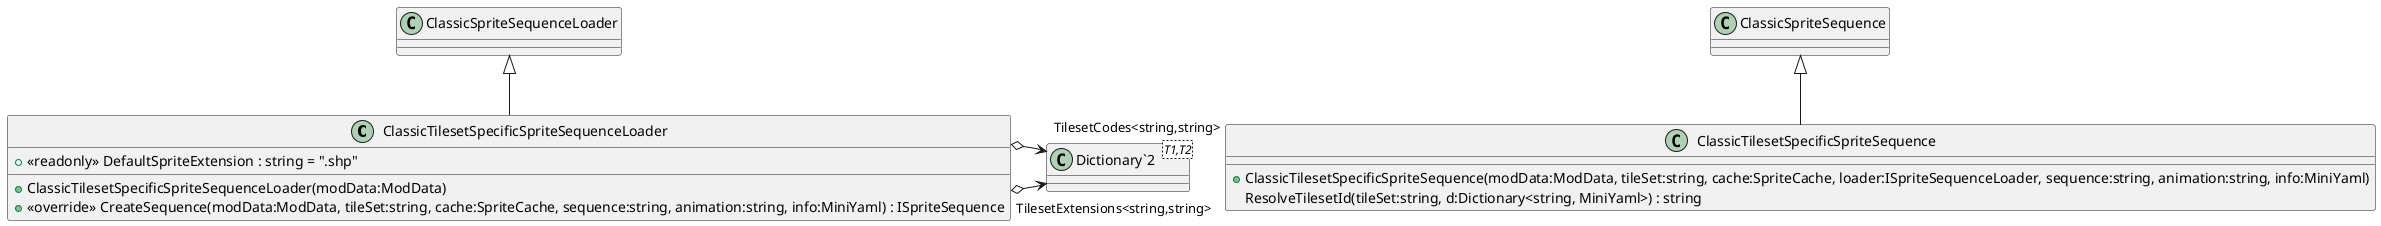 @startuml
class ClassicTilesetSpecificSpriteSequenceLoader {
    + <<readonly>> DefaultSpriteExtension : string = ".shp"
    + ClassicTilesetSpecificSpriteSequenceLoader(modData:ModData)
    + <<override>> CreateSequence(modData:ModData, tileSet:string, cache:SpriteCache, sequence:string, animation:string, info:MiniYaml) : ISpriteSequence
}
class ClassicTilesetSpecificSpriteSequence {
    + ClassicTilesetSpecificSpriteSequence(modData:ModData, tileSet:string, cache:SpriteCache, loader:ISpriteSequenceLoader, sequence:string, animation:string, info:MiniYaml)
    ResolveTilesetId(tileSet:string, d:Dictionary<string, MiniYaml>) : string
}
class "Dictionary`2"<T1,T2> {
}
ClassicSpriteSequenceLoader <|-- ClassicTilesetSpecificSpriteSequenceLoader
ClassicTilesetSpecificSpriteSequenceLoader o-> "TilesetExtensions<string,string>" "Dictionary`2"
ClassicTilesetSpecificSpriteSequenceLoader o-> "TilesetCodes<string,string>" "Dictionary`2"
ClassicSpriteSequence <|-- ClassicTilesetSpecificSpriteSequence
@enduml

